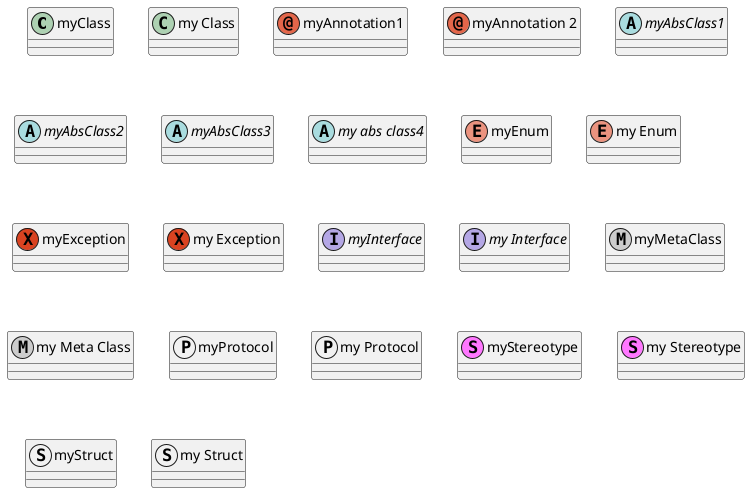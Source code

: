 @startuml "BasicElements"
class myClass
Class "my Class"
annotation myAnnotation1
annotation "myAnnotation 2"
abstract "myAbsClass1"
abstract myAbsClass2
abstract class myAbsClass3
abstract class "my abs class4"
enum myEnum
enum "my Enum"
exception myException
exception "my Exception"
interface myInterface
interface "my Interface"
metaclass myMetaClass
metaclass "my Meta Class"
protocol myProtocol
protocol "my Protocol"
stereotype myStereotype
stereotype "my Stereotype"
struct myStruct
struct "my Struct"
@enduml